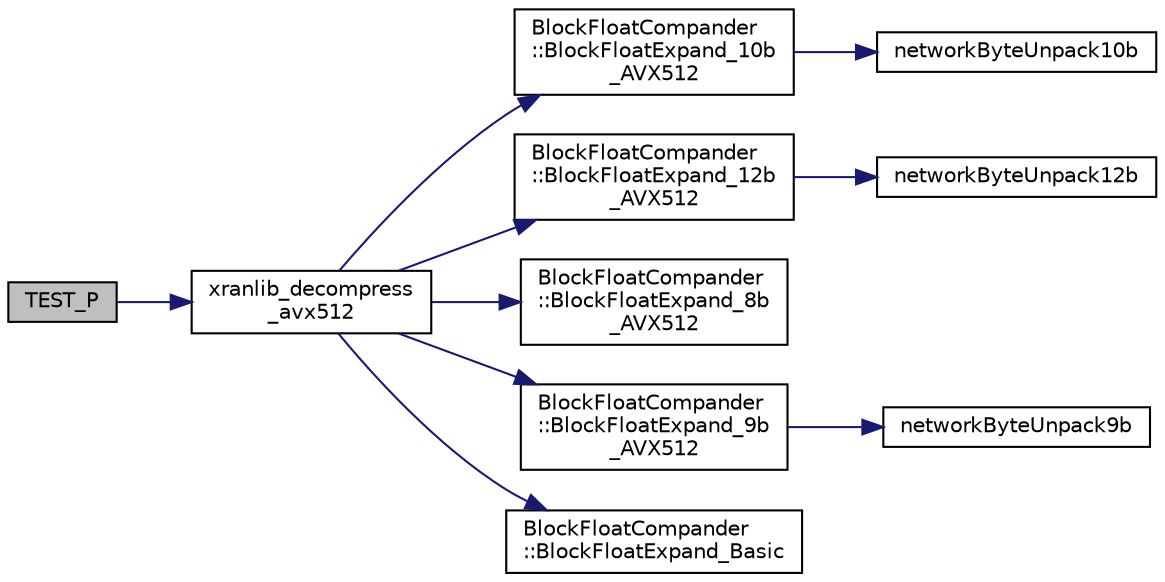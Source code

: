 digraph "TEST_P"
{
 // LATEX_PDF_SIZE
  edge [fontname="Helvetica",fontsize="10",labelfontname="Helvetica",labelfontsize="10"];
  node [fontname="Helvetica",fontsize="10",shape=record];
  rankdir="LR";
  Node1 [label="TEST_P",height=0.2,width=0.4,color="black", fillcolor="grey75", style="filled", fontcolor="black",tooltip=" "];
  Node1 -> Node2 [color="midnightblue",fontsize="10",style="solid",fontname="Helvetica"];
  Node2 [label="xranlib_decompress\l_avx512",height=0.2,width=0.4,color="black", fillcolor="white", style="filled",URL="$xran__compression_8h.html#a37cf9d6083277717f55016a8c160c635",tooltip=" "];
  Node2 -> Node3 [color="midnightblue",fontsize="10",style="solid",fontname="Helvetica"];
  Node3 [label="BlockFloatCompander\l::BlockFloatExpand_10b\l_AVX512",height=0.2,width=0.4,color="black", fillcolor="white", style="filled",URL="$namespace_block_float_compander.html#a8fae7506e2b9c9f9365b306375ab6eff",tooltip="10 bit expansion"];
  Node3 -> Node4 [color="midnightblue",fontsize="10",style="solid",fontname="Helvetica"];
  Node4 [label="networkByteUnpack10b",height=0.2,width=0.4,color="black", fillcolor="white", style="filled",URL="$xran__compression_8cpp.html#a27043376e22397cc933d3c4d9450677b",tooltip=" "];
  Node2 -> Node5 [color="midnightblue",fontsize="10",style="solid",fontname="Helvetica"];
  Node5 [label="BlockFloatCompander\l::BlockFloatExpand_12b\l_AVX512",height=0.2,width=0.4,color="black", fillcolor="white", style="filled",URL="$namespace_block_float_compander.html#a65b09b78fac0c8dcfc9edd5091b728dd",tooltip="12 bit expansion"];
  Node5 -> Node6 [color="midnightblue",fontsize="10",style="solid",fontname="Helvetica"];
  Node6 [label="networkByteUnpack12b",height=0.2,width=0.4,color="black", fillcolor="white", style="filled",URL="$xran__compression_8cpp.html#a91aa9bdb6901711b43d848a4a5a94d2f",tooltip=" "];
  Node2 -> Node7 [color="midnightblue",fontsize="10",style="solid",fontname="Helvetica"];
  Node7 [label="BlockFloatCompander\l::BlockFloatExpand_8b\l_AVX512",height=0.2,width=0.4,color="black", fillcolor="white", style="filled",URL="$namespace_block_float_compander.html#ae4ad42b117d59e2e7ff8fad2d5da506e",tooltip="8 bit expansion"];
  Node2 -> Node8 [color="midnightblue",fontsize="10",style="solid",fontname="Helvetica"];
  Node8 [label="BlockFloatCompander\l::BlockFloatExpand_9b\l_AVX512",height=0.2,width=0.4,color="black", fillcolor="white", style="filled",URL="$namespace_block_float_compander.html#a32917a78ac1596d9aa95e4089ec88ba9",tooltip="9 bit expansion"];
  Node8 -> Node9 [color="midnightblue",fontsize="10",style="solid",fontname="Helvetica"];
  Node9 [label="networkByteUnpack9b",height=0.2,width=0.4,color="black", fillcolor="white", style="filled",URL="$xran__compression_8cpp.html#afb29866152e84d42cd2e3bc116454493",tooltip=" "];
  Node2 -> Node10 [color="midnightblue",fontsize="10",style="solid",fontname="Helvetica"];
  Node10 [label="BlockFloatCompander\l::BlockFloatExpand_Basic",height=0.2,width=0.4,color="black", fillcolor="white", style="filled",URL="$namespace_block_float_compander.html#a5f4776cd07aac0ae2d9dbd02aaba3435",tooltip="Reference expansion."];
}
